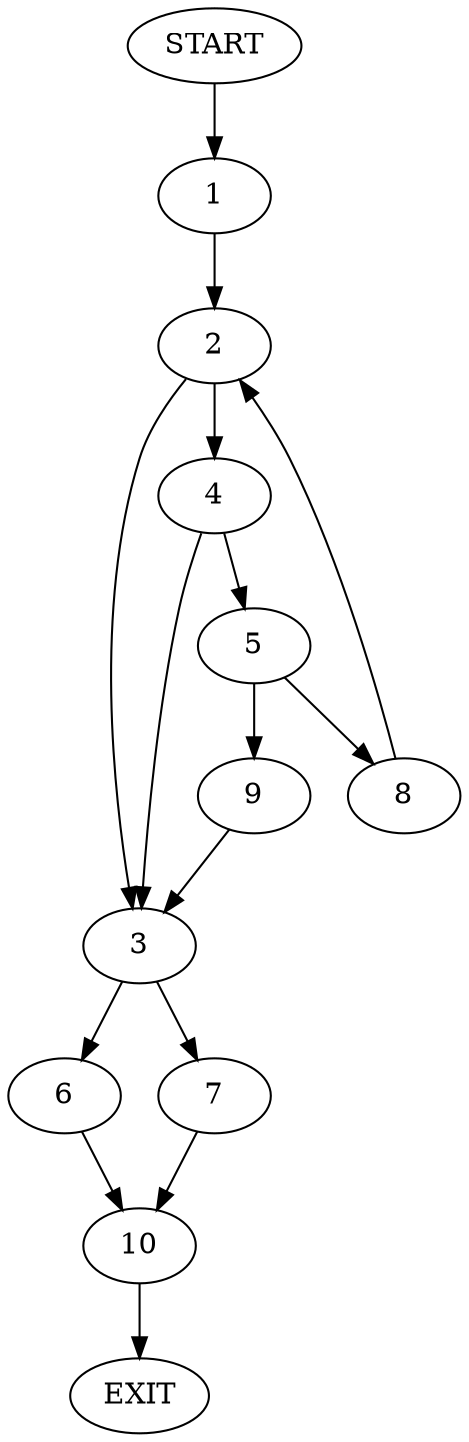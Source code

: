 digraph {
0 [label="START"]
11 [label="EXIT"]
0 -> 1
1 -> 2
2 -> 3
2 -> 4
4 -> 3
4 -> 5
3 -> 6
3 -> 7
5 -> 8
5 -> 9
8 -> 2
9 -> 3
6 -> 10
7 -> 10
10 -> 11
}
